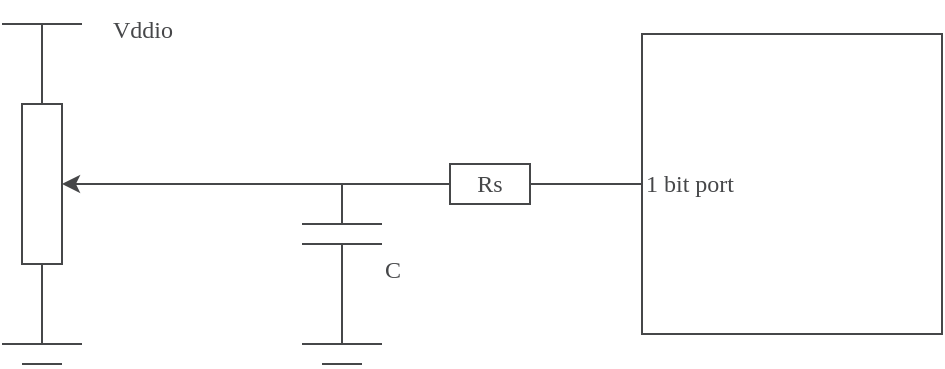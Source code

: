 <mxfile version="21.2.8" type="device" pages="2">
  <diagram id="WpStj44GbGdjuQ3xVFPT" name="schematic">
    <mxGraphModel dx="1147" dy="783" grid="1" gridSize="10" guides="1" tooltips="1" connect="1" arrows="1" fold="1" page="1" pageScale="1" pageWidth="827" pageHeight="1169" math="0" shadow="0">
      <root>
        <mxCell id="0" />
        <mxCell id="1" parent="0" />
        <mxCell id="3jlD7ikaxx_bkqUBhBRm-18" style="edgeStyle=Arial Nova Light;rounded=1;orthogonalLoop=1;jettySize=auto;html=1;exitX=0.5;exitY=1;exitDx=0;exitDy=0;strokeColor=#464749;fontFamily=Arial Nova Light;fontColor=#464749;fillColor=#FFFFFF;endArrow=none;endFill=0;" parent="1" source="3jlD7ikaxx_bkqUBhBRm-1" edge="1">
          <mxGeometry relative="1" as="geometry">
            <mxPoint x="190" y="360" as="targetPoint" />
          </mxGeometry>
        </mxCell>
        <mxCell id="3jlD7ikaxx_bkqUBhBRm-19" style="edgeStyle=Arial Nova Light;rounded=1;orthogonalLoop=1;jettySize=auto;html=1;exitX=0.5;exitY=0;exitDx=0;exitDy=0;strokeColor=#464749;fontFamily=Arial Nova Light;fontColor=#464749;fillColor=#FFFFFF;endArrow=none;endFill=0;" parent="1" source="3jlD7ikaxx_bkqUBhBRm-1" edge="1">
          <mxGeometry relative="1" as="geometry">
            <mxPoint x="190" y="200" as="targetPoint" />
          </mxGeometry>
        </mxCell>
        <mxCell id="3jlD7ikaxx_bkqUBhBRm-1" value="" style="rounded=0;whiteSpace=wrap;html=1;strokeColor=#464749;fontFamily=Arial Nova Light;fontColor=#464749;fillColor=#FFFFFF;" parent="1" vertex="1">
          <mxGeometry x="180" y="240" width="20" height="80" as="geometry" />
        </mxCell>
        <mxCell id="3jlD7ikaxx_bkqUBhBRm-14" style="edgeStyle=Arial Nova Light;rounded=1;orthogonalLoop=1;jettySize=auto;html=1;exitX=1;exitY=0.5;exitDx=0;exitDy=0;entryX=0;entryY=0.5;entryDx=0;entryDy=0;strokeColor=#464749;fontFamily=Arial Nova Light;fontColor=#464749;fillColor=#FFFFFF;endArrow=none;endFill=0;" parent="1" target="3jlD7ikaxx_bkqUBhBRm-9" edge="1">
          <mxGeometry relative="1" as="geometry">
            <mxPoint x="290" y="280" as="sourcePoint" />
          </mxGeometry>
        </mxCell>
        <mxCell id="3jlD7ikaxx_bkqUBhBRm-15" style="edgeStyle=Arial Nova Light;rounded=1;orthogonalLoop=1;jettySize=auto;html=1;entryX=1;entryY=0.5;entryDx=0;entryDy=0;strokeColor=#464749;fontFamily=Arial Nova Light;fontColor=#464749;fillColor=#FFFFFF;" parent="1" target="3jlD7ikaxx_bkqUBhBRm-1" edge="1">
          <mxGeometry relative="1" as="geometry">
            <mxPoint x="300" y="280" as="sourcePoint" />
          </mxGeometry>
        </mxCell>
        <mxCell id="3jlD7ikaxx_bkqUBhBRm-3" value="" style="endArrow=none;html=1;rounded=1;strokeColor=#464749;fontFamily=Arial Nova Light;fontColor=#464749;fillColor=#FFFFFF;" parent="1" edge="1">
          <mxGeometry width="50" height="50" relative="1" as="geometry">
            <mxPoint x="320" y="300" as="sourcePoint" />
            <mxPoint x="360" y="300" as="targetPoint" />
          </mxGeometry>
        </mxCell>
        <mxCell id="3jlD7ikaxx_bkqUBhBRm-4" value="" style="endArrow=none;html=1;rounded=1;strokeColor=#464749;fontFamily=Arial Nova Light;fontColor=#464749;fillColor=#FFFFFF;" parent="1" edge="1">
          <mxGeometry width="50" height="50" relative="1" as="geometry">
            <mxPoint x="320" y="310" as="sourcePoint" />
            <mxPoint x="360" y="310" as="targetPoint" />
          </mxGeometry>
        </mxCell>
        <mxCell id="3jlD7ikaxx_bkqUBhBRm-5" value="" style="endArrow=none;html=1;rounded=1;strokeColor=#464749;fontFamily=Arial Nova Light;fontColor=#464749;fillColor=#FFFFFF;" parent="1" edge="1">
          <mxGeometry width="50" height="50" relative="1" as="geometry">
            <mxPoint x="360" y="360" as="sourcePoint" />
            <mxPoint x="320" y="360" as="targetPoint" />
          </mxGeometry>
        </mxCell>
        <mxCell id="3jlD7ikaxx_bkqUBhBRm-6" value="" style="endArrow=none;html=1;rounded=1;strokeColor=#464749;fontFamily=Arial Nova Light;fontColor=#464749;fillColor=#FFFFFF;" parent="1" edge="1">
          <mxGeometry width="50" height="50" relative="1" as="geometry">
            <mxPoint x="350" y="370" as="sourcePoint" />
            <mxPoint x="330" y="370" as="targetPoint" />
          </mxGeometry>
        </mxCell>
        <mxCell id="3jlD7ikaxx_bkqUBhBRm-7" value="" style="endArrow=none;html=1;rounded=1;strokeColor=#464749;fontFamily=Arial Nova Light;fontColor=#464749;fillColor=#FFFFFF;" parent="1" edge="1">
          <mxGeometry width="50" height="50" relative="1" as="geometry">
            <mxPoint x="340" y="360" as="sourcePoint" />
            <mxPoint x="340" y="310" as="targetPoint" />
          </mxGeometry>
        </mxCell>
        <mxCell id="3jlD7ikaxx_bkqUBhBRm-11" style="edgeStyle=Arial Nova Light;rounded=1;orthogonalLoop=1;jettySize=auto;html=1;entryX=0;entryY=0.5;entryDx=0;entryDy=0;strokeColor=#464749;fontFamily=Arial Nova Light;fontColor=#464749;fillColor=#FFFFFF;endArrow=none;endFill=0;" parent="1" target="3jlD7ikaxx_bkqUBhBRm-10" edge="1">
          <mxGeometry relative="1" as="geometry">
            <mxPoint x="440" y="280" as="sourcePoint" />
          </mxGeometry>
        </mxCell>
        <mxCell id="3jlD7ikaxx_bkqUBhBRm-12" value="" style="edgeStyle=Arial Nova Light;rounded=1;orthogonalLoop=1;jettySize=auto;html=1;strokeColor=#464749;fontFamily=Arial Nova Light;fontColor=#464749;fillColor=#FFFFFF;endArrow=none;endFill=0;" parent="1" source="3jlD7ikaxx_bkqUBhBRm-9" target="3jlD7ikaxx_bkqUBhBRm-10" edge="1">
          <mxGeometry relative="1" as="geometry" />
        </mxCell>
        <mxCell id="3jlD7ikaxx_bkqUBhBRm-9" value="Rs" style="rounded=0;whiteSpace=wrap;html=1;strokeColor=#464749;fontFamily=Arial Nova Light;fontColor=#464749;fillColor=#FFFFFF;" parent="1" vertex="1">
          <mxGeometry x="394" y="270" width="40" height="20" as="geometry" />
        </mxCell>
        <mxCell id="3jlD7ikaxx_bkqUBhBRm-10" value="1 bit port" style="whiteSpace=wrap;html=1;aspect=fixed;strokeColor=#464749;fontFamily=Arial Nova Light;fontColor=#464749;fillColor=#FFFFFF;align=left;" parent="1" vertex="1">
          <mxGeometry x="490" y="205" width="150" height="150" as="geometry" />
        </mxCell>
        <mxCell id="3jlD7ikaxx_bkqUBhBRm-16" value="" style="endArrow=none;html=1;rounded=1;strokeColor=#464749;fontFamily=Arial Nova Light;fontColor=#464749;fillColor=#FFFFFF;" parent="1" edge="1">
          <mxGeometry width="50" height="50" relative="1" as="geometry">
            <mxPoint x="210" y="360" as="sourcePoint" />
            <mxPoint x="170" y="360" as="targetPoint" />
          </mxGeometry>
        </mxCell>
        <mxCell id="3jlD7ikaxx_bkqUBhBRm-17" value="" style="endArrow=none;html=1;rounded=1;strokeColor=#464749;fontFamily=Arial Nova Light;fontColor=#464749;fillColor=#FFFFFF;" parent="1" edge="1">
          <mxGeometry width="50" height="50" relative="1" as="geometry">
            <mxPoint x="200" y="370" as="sourcePoint" />
            <mxPoint x="180" y="370" as="targetPoint" />
          </mxGeometry>
        </mxCell>
        <mxCell id="3jlD7ikaxx_bkqUBhBRm-20" value="" style="endArrow=none;html=1;rounded=1;strokeColor=#464749;fontFamily=Arial Nova Light;fontColor=#464749;fillColor=#FFFFFF;" parent="1" edge="1">
          <mxGeometry width="50" height="50" relative="1" as="geometry">
            <mxPoint x="210" y="200" as="sourcePoint" />
            <mxPoint x="170" y="200" as="targetPoint" />
          </mxGeometry>
        </mxCell>
        <mxCell id="3jlD7ikaxx_bkqUBhBRm-21" value="Vddio" style="text;html=1;align=center;verticalAlign=middle;resizable=0;points=[];autosize=1;strokeColor=none;fillColor=none;fontFamily=Arial Nova Light;fontColor=#464749;" parent="1" vertex="1">
          <mxGeometry x="215" y="188" width="50" height="30" as="geometry" />
        </mxCell>
        <mxCell id="3jlD7ikaxx_bkqUBhBRm-22" value="" style="endArrow=none;html=1;rounded=1;strokeColor=#464749;fontFamily=Arial Nova Light;fontColor=#464749;fillColor=#FFFFFF;" parent="1" edge="1">
          <mxGeometry width="50" height="50" relative="1" as="geometry">
            <mxPoint x="340" y="300" as="sourcePoint" />
            <mxPoint x="340" y="280" as="targetPoint" />
          </mxGeometry>
        </mxCell>
        <mxCell id="NY_t0b_IkuVbSj6OYg1q-1" value="C" style="text;html=1;align=center;verticalAlign=middle;resizable=0;points=[];autosize=1;strokeColor=none;fillColor=none;fontFamily=Arial Nova Light;fontColor=#464749;" parent="1" vertex="1">
          <mxGeometry x="350" y="308" width="30" height="30" as="geometry" />
        </mxCell>
      </root>
    </mxGraphModel>
  </diagram>
  <diagram id="XmgF8arQHa6eNOJQMCwl" name="equiv schematic">
    <mxGraphModel dx="1147" dy="783" grid="1" gridSize="10" guides="1" tooltips="1" connect="1" arrows="1" fold="1" page="1" pageScale="1" pageWidth="827" pageHeight="1169" math="0" shadow="0">
      <root>
        <mxCell id="0" />
        <mxCell id="1" parent="0" />
        <mxCell id="B8BpYNHLHifON_TJfF7u-9" value="" style="whiteSpace=wrap;html=1;aspect=fixed;strokeColor=#464749;fontFamily=Arial Nova Light;fontColor=#464749;fillColor=none;dashed=1;dashPattern=8 8;" parent="1" vertex="1">
          <mxGeometry x="80" y="250" width="135" height="135" as="geometry" />
        </mxCell>
        <mxCell id="oXnJEUMNfEMzypudhesp-4" style="edgeStyle=Arial Nova Light;rounded=1;orthogonalLoop=1;jettySize=auto;html=1;exitX=1;exitY=0.5;exitDx=0;exitDy=0;entryX=0;entryY=0.5;entryDx=0;entryDy=0;strokeColor=#464749;fontFamily=Arial Nova Light;fontColor=#464749;fillColor=#FFFFFF;endArrow=none;endFill=0;" parent="1" target="oXnJEUMNfEMzypudhesp-14" edge="1">
          <mxGeometry relative="1" as="geometry">
            <mxPoint x="260" y="280" as="sourcePoint" />
          </mxGeometry>
        </mxCell>
        <mxCell id="oXnJEUMNfEMzypudhesp-7" value="" style="endArrow=none;html=1;rounded=1;strokeColor=#464749;fontFamily=Arial Nova Light;fontColor=#464749;fillColor=#FFFFFF;" parent="1" edge="1">
          <mxGeometry width="50" height="50" relative="1" as="geometry">
            <mxPoint x="290" y="300" as="sourcePoint" />
            <mxPoint x="330" y="300" as="targetPoint" />
          </mxGeometry>
        </mxCell>
        <mxCell id="oXnJEUMNfEMzypudhesp-8" value="" style="endArrow=none;html=1;rounded=1;strokeColor=#464749;fontFamily=Arial Nova Light;fontColor=#464749;fillColor=#FFFFFF;" parent="1" edge="1">
          <mxGeometry width="50" height="50" relative="1" as="geometry">
            <mxPoint x="290" y="310" as="sourcePoint" />
            <mxPoint x="330" y="310" as="targetPoint" />
          </mxGeometry>
        </mxCell>
        <mxCell id="oXnJEUMNfEMzypudhesp-9" value="" style="endArrow=none;html=1;rounded=1;strokeColor=#464749;fontFamily=Arial Nova Light;fontColor=#464749;fillColor=#FFFFFF;" parent="1" edge="1">
          <mxGeometry width="50" height="50" relative="1" as="geometry">
            <mxPoint x="330" y="360" as="sourcePoint" />
            <mxPoint x="290" y="360" as="targetPoint" />
          </mxGeometry>
        </mxCell>
        <mxCell id="oXnJEUMNfEMzypudhesp-10" value="" style="endArrow=none;html=1;rounded=1;strokeColor=#464749;fontFamily=Arial Nova Light;fontColor=#464749;fillColor=#FFFFFF;" parent="1" edge="1">
          <mxGeometry width="50" height="50" relative="1" as="geometry">
            <mxPoint x="320" y="370" as="sourcePoint" />
            <mxPoint x="300" y="370" as="targetPoint" />
          </mxGeometry>
        </mxCell>
        <mxCell id="oXnJEUMNfEMzypudhesp-11" value="" style="endArrow=none;html=1;rounded=1;strokeColor=#464749;fontFamily=Arial Nova Light;fontColor=#464749;fillColor=#FFFFFF;" parent="1" edge="1">
          <mxGeometry width="50" height="50" relative="1" as="geometry">
            <mxPoint x="310" y="360" as="sourcePoint" />
            <mxPoint x="310" y="310" as="targetPoint" />
          </mxGeometry>
        </mxCell>
        <mxCell id="oXnJEUMNfEMzypudhesp-12" style="edgeStyle=Arial Nova Light;rounded=1;orthogonalLoop=1;jettySize=auto;html=1;entryX=0;entryY=0.5;entryDx=0;entryDy=0;strokeColor=#464749;fontFamily=Arial Nova Light;fontColor=#464749;fillColor=#FFFFFF;endArrow=none;endFill=0;" parent="1" target="oXnJEUMNfEMzypudhesp-15" edge="1">
          <mxGeometry relative="1" as="geometry">
            <mxPoint x="410" y="280" as="sourcePoint" />
          </mxGeometry>
        </mxCell>
        <mxCell id="oXnJEUMNfEMzypudhesp-13" value="" style="edgeStyle=Arial Nova Light;rounded=1;orthogonalLoop=1;jettySize=auto;html=1;strokeColor=#464749;fontFamily=Arial Nova Light;fontColor=#464749;fillColor=#FFFFFF;endArrow=none;endFill=0;" parent="1" source="oXnJEUMNfEMzypudhesp-14" target="oXnJEUMNfEMzypudhesp-15" edge="1">
          <mxGeometry relative="1" as="geometry" />
        </mxCell>
        <mxCell id="oXnJEUMNfEMzypudhesp-14" value="Rs" style="rounded=0;whiteSpace=wrap;html=1;strokeColor=#464749;fontFamily=Arial Nova Light;fontColor=#464749;fillColor=#FFFFFF;" parent="1" vertex="1">
          <mxGeometry x="364" y="270" width="40" height="20" as="geometry" />
        </mxCell>
        <mxCell id="oXnJEUMNfEMzypudhesp-15" value="1 bit port" style="whiteSpace=wrap;html=1;aspect=fixed;strokeColor=#464749;fontFamily=Arial Nova Light;fontColor=#464749;fillColor=#FFFFFF;align=left;" parent="1" vertex="1">
          <mxGeometry x="460" y="205" width="150" height="150" as="geometry" />
        </mxCell>
        <mxCell id="oXnJEUMNfEMzypudhesp-16" value="" style="endArrow=none;html=1;rounded=1;strokeColor=#464749;fontFamily=Arial Nova Light;fontColor=#464749;fillColor=#FFFFFF;" parent="1" edge="1">
          <mxGeometry width="50" height="50" relative="1" as="geometry">
            <mxPoint x="160" y="360" as="sourcePoint" />
            <mxPoint x="120" y="360" as="targetPoint" />
          </mxGeometry>
        </mxCell>
        <mxCell id="oXnJEUMNfEMzypudhesp-17" value="" style="endArrow=none;html=1;rounded=1;strokeColor=#464749;fontFamily=Arial Nova Light;fontColor=#464749;fillColor=#FFFFFF;" parent="1" edge="1">
          <mxGeometry width="50" height="50" relative="1" as="geometry">
            <mxPoint x="150" y="370" as="sourcePoint" />
            <mxPoint x="130" y="370" as="targetPoint" />
          </mxGeometry>
        </mxCell>
        <mxCell id="oXnJEUMNfEMzypudhesp-20" value="" style="endArrow=none;html=1;rounded=1;strokeColor=#464749;fontFamily=Arial Nova Light;fontColor=#464749;fillColor=#FFFFFF;" parent="1" edge="1">
          <mxGeometry width="50" height="50" relative="1" as="geometry">
            <mxPoint x="310" y="300" as="sourcePoint" />
            <mxPoint x="310" y="280" as="targetPoint" />
          </mxGeometry>
        </mxCell>
        <mxCell id="B8BpYNHLHifON_TJfF7u-2" style="edgeStyle=Arial Nova Light;rounded=1;orthogonalLoop=1;jettySize=auto;html=1;exitX=0;exitY=0.5;exitDx=0;exitDy=0;strokeColor=#464749;fontFamily=Arial Nova Light;fontColor=#464749;fillColor=#FFFFFF;entryX=0;entryY=0.5;entryDx=0;entryDy=0;endArrow=none;endFill=0;" parent="1" source="B8BpYNHLHifON_TJfF7u-1" target="B8BpYNHLHifON_TJfF7u-3" edge="1">
          <mxGeometry relative="1" as="geometry">
            <mxPoint x="140" y="280" as="targetPoint" />
            <Array as="points">
              <mxPoint x="140" y="280" />
            </Array>
          </mxGeometry>
        </mxCell>
        <mxCell id="B8BpYNHLHifON_TJfF7u-8" style="edgeStyle=Arial Nova Light;rounded=1;orthogonalLoop=1;jettySize=auto;html=1;exitX=1;exitY=0.5;exitDx=0;exitDy=0;strokeColor=#464749;fontFamily=Arial Nova Light;fontColor=#464749;fillColor=#FFFFFF;endArrow=none;endFill=0;" parent="1" source="B8BpYNHLHifON_TJfF7u-1" edge="1">
          <mxGeometry relative="1" as="geometry">
            <mxPoint x="140" y="360" as="targetPoint" />
          </mxGeometry>
        </mxCell>
        <mxCell id="B8BpYNHLHifON_TJfF7u-1" value="Vp" style="ellipse;whiteSpace=wrap;html=1;aspect=fixed;strokeColor=#464749;fontFamily=Arial Nova Light;fontColor=#464749;fillColor=#FFFFFF;direction=south;" parent="1" vertex="1">
          <mxGeometry x="120" y="300" width="40" height="40" as="geometry" />
        </mxCell>
        <mxCell id="B8BpYNHLHifON_TJfF7u-7" style="edgeStyle=Arial Nova Light;rounded=1;orthogonalLoop=1;jettySize=auto;html=1;exitX=1;exitY=0.5;exitDx=0;exitDy=0;strokeColor=#464749;fontFamily=Arial Nova Light;fontColor=#464749;fillColor=#FFFFFF;endArrow=none;endFill=0;" parent="1" source="B8BpYNHLHifON_TJfF7u-3" edge="1">
          <mxGeometry relative="1" as="geometry">
            <mxPoint x="290" y="280" as="targetPoint" />
          </mxGeometry>
        </mxCell>
        <mxCell id="B8BpYNHLHifON_TJfF7u-3" value="Rp" style="rounded=0;whiteSpace=wrap;html=1;strokeColor=#464749;fontFamily=Arial Nova Light;fontColor=#464749;fillColor=#FFFFFF;" parent="1" vertex="1">
          <mxGeometry x="160" y="270" width="40" height="20" as="geometry" />
        </mxCell>
        <mxCell id="oPb9w2yDheeWYcZYTVNw-1" value="C" style="text;html=1;align=center;verticalAlign=middle;resizable=0;points=[];autosize=1;strokeColor=none;fillColor=none;fontFamily=Arial Nova Light;fontColor=#464749;" parent="1" vertex="1">
          <mxGeometry x="330" y="302.5" width="30" height="30" as="geometry" />
        </mxCell>
      </root>
    </mxGraphModel>
  </diagram>
</mxfile>
